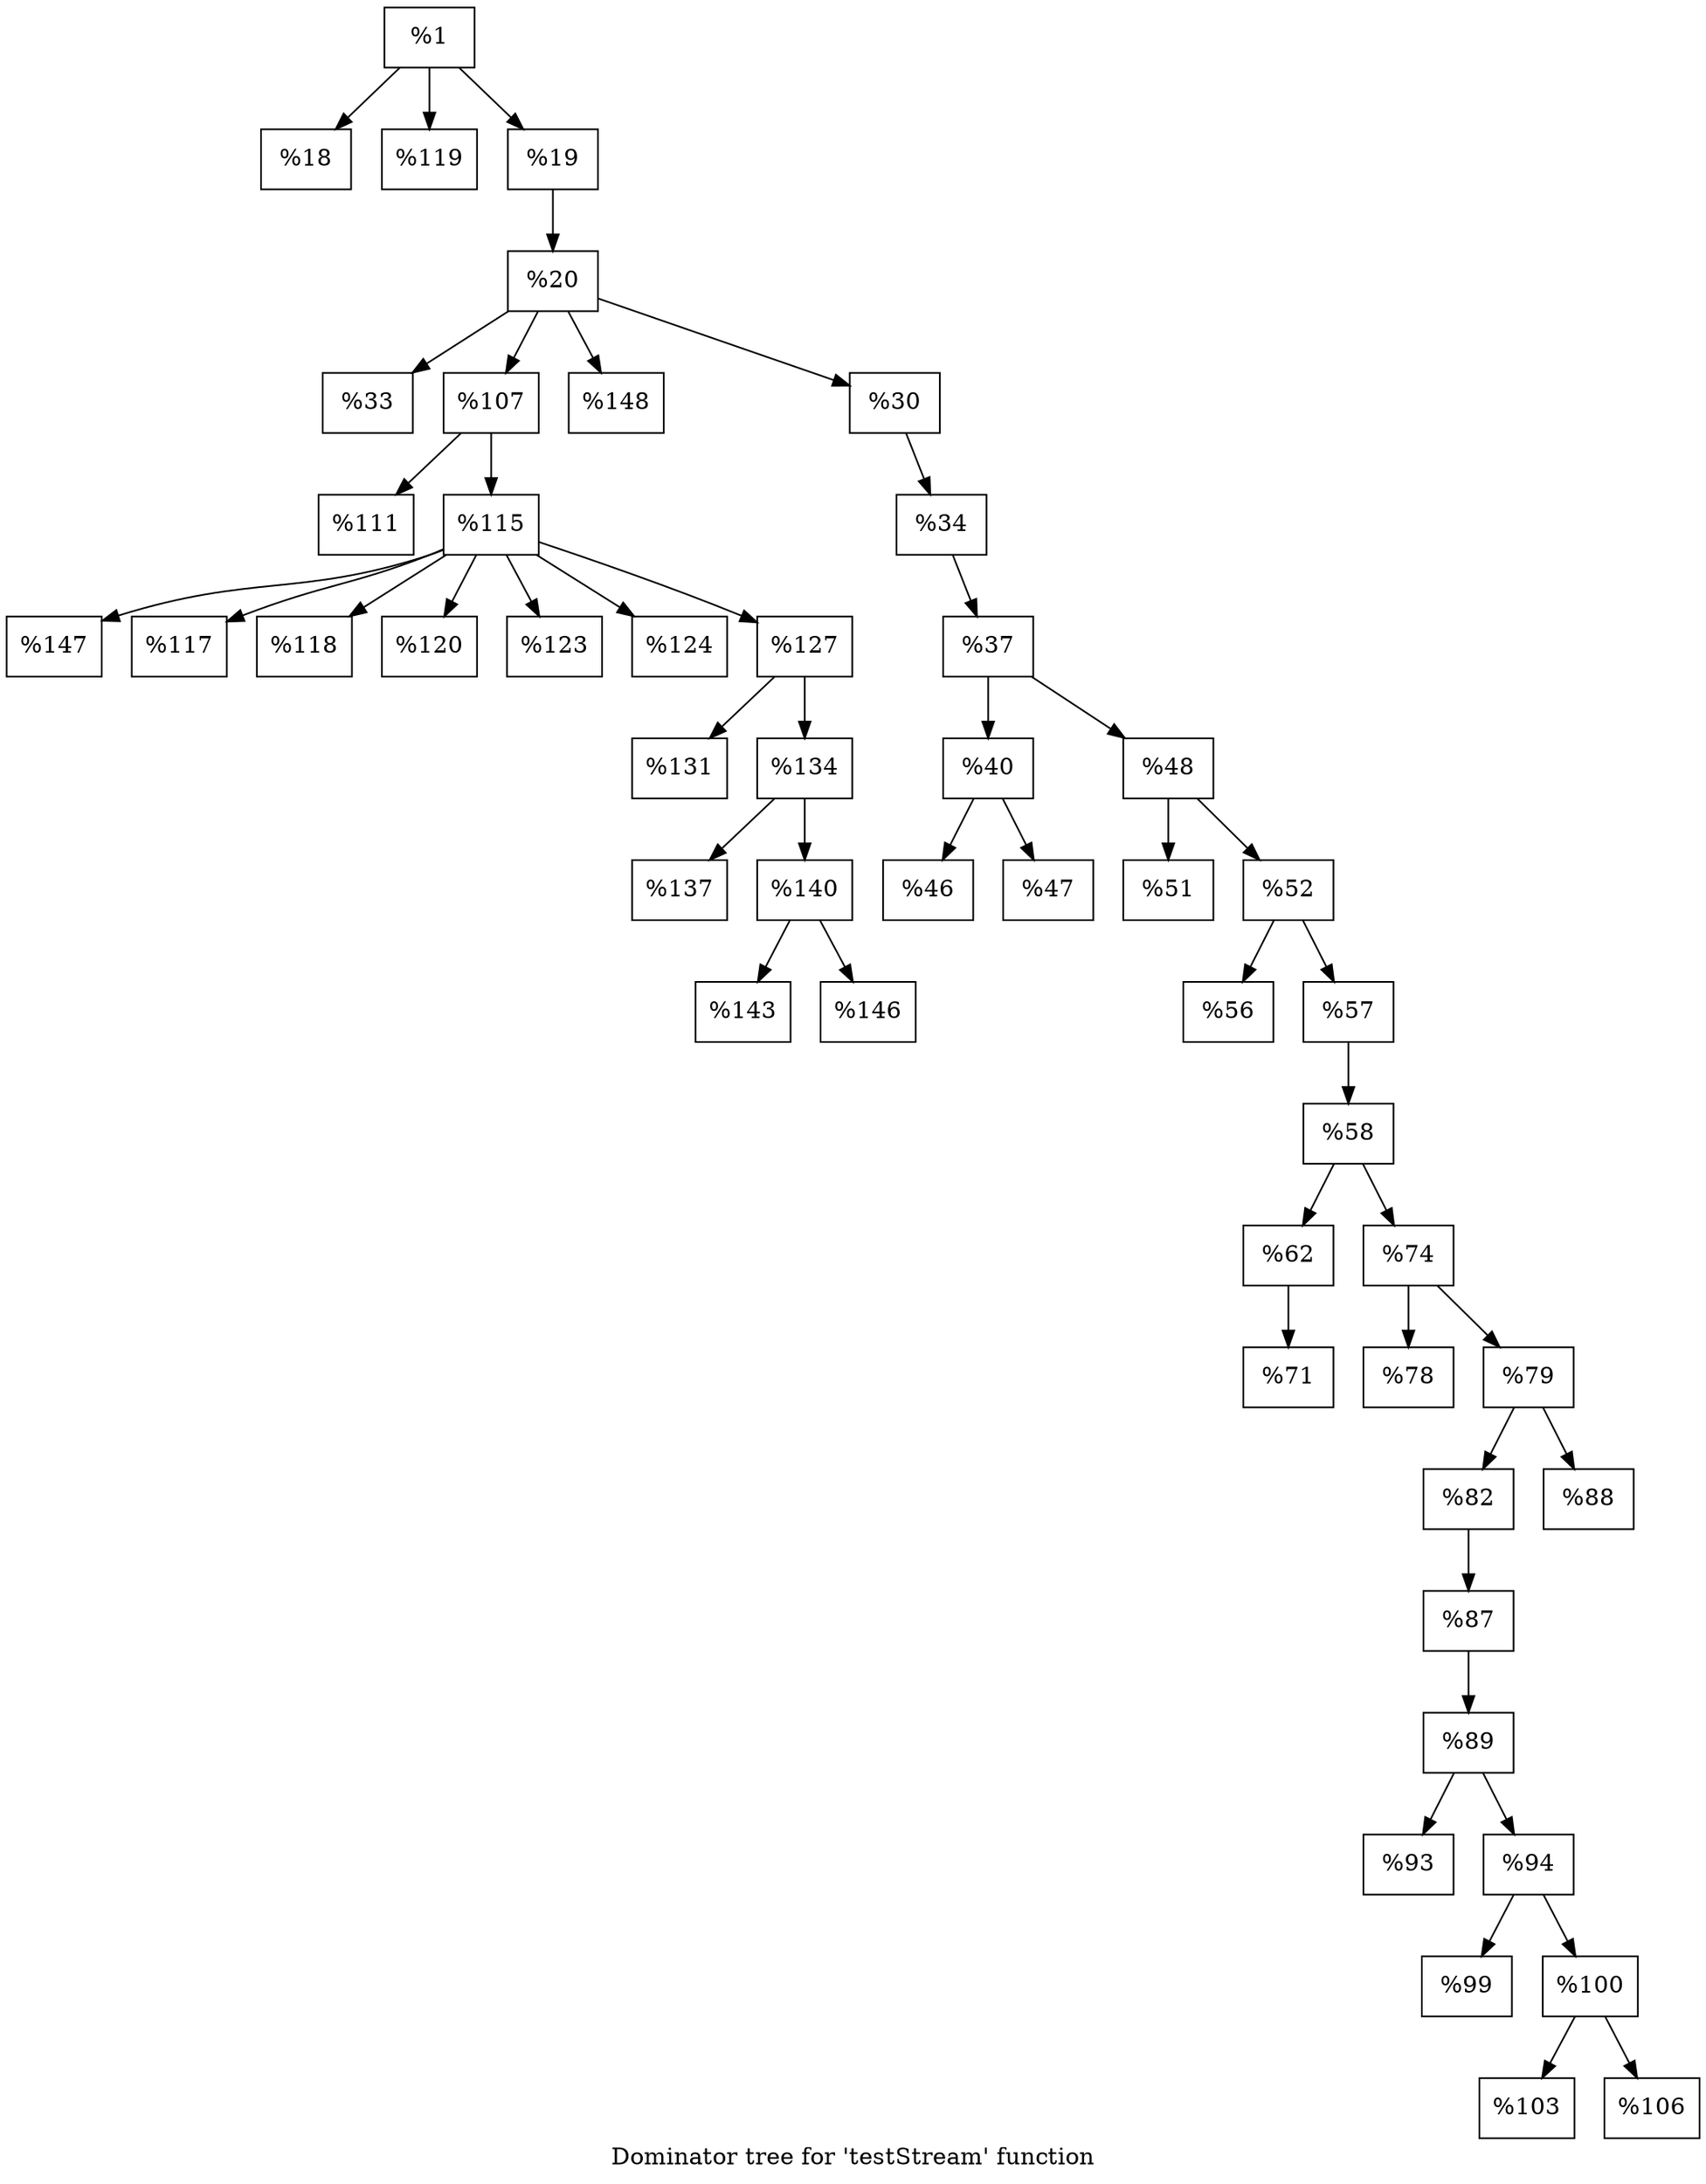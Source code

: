 digraph "Dominator tree for 'testStream' function" {
	label="Dominator tree for 'testStream' function";

	Node0x1e8fff0 [shape=record,label="{%1}"];
	Node0x1e8fff0 -> Node0x1e8dff0;
	Node0x1e8fff0 -> Node0x1e84250;
	Node0x1e8fff0 -> Node0x1e84330;
	Node0x1e8dff0 [shape=record,label="{%18}"];
	Node0x1e84250 [shape=record,label="{%119}"];
	Node0x1e84330 [shape=record,label="{%19}"];
	Node0x1e84330 -> Node0x220bf50;
	Node0x220bf50 [shape=record,label="{%20}"];
	Node0x220bf50 -> Node0x1f2fe30;
	Node0x220bf50 -> Node0x2191420;
	Node0x220bf50 -> Node0x2220630;
	Node0x220bf50 -> Node0x2174a90;
	Node0x1f2fe30 [shape=record,label="{%33}"];
	Node0x2191420 [shape=record,label="{%107}"];
	Node0x2191420 -> Node0x21950f0;
	Node0x2191420 -> Node0x202cd20;
	Node0x21950f0 [shape=record,label="{%111}"];
	Node0x202cd20 [shape=record,label="{%115}"];
	Node0x202cd20 -> Node0x1f2a470;
	Node0x202cd20 -> Node0x1f02870;
	Node0x202cd20 -> Node0x22067f0;
	Node0x202cd20 -> Node0x2173bc0;
	Node0x202cd20 -> Node0x20b8800;
	Node0x202cd20 -> Node0x20bd6e0;
	Node0x202cd20 -> Node0x21769d0;
	Node0x1f2a470 [shape=record,label="{%147}"];
	Node0x1f02870 [shape=record,label="{%117}"];
	Node0x22067f0 [shape=record,label="{%118}"];
	Node0x2173bc0 [shape=record,label="{%120}"];
	Node0x20b8800 [shape=record,label="{%123}"];
	Node0x20bd6e0 [shape=record,label="{%124}"];
	Node0x21769d0 [shape=record,label="{%127}"];
	Node0x21769d0 -> Node0x22286e0;
	Node0x21769d0 -> Node0x217ecf0;
	Node0x22286e0 [shape=record,label="{%131}"];
	Node0x217ecf0 [shape=record,label="{%134}"];
	Node0x217ecf0 -> Node0x21907e0;
	Node0x217ecf0 -> Node0x20bdfb0;
	Node0x21907e0 [shape=record,label="{%137}"];
	Node0x20bdfb0 [shape=record,label="{%140}"];
	Node0x20bdfb0 -> Node0x221d4f0;
	Node0x20bdfb0 -> Node0x20e6e20;
	Node0x221d4f0 [shape=record,label="{%143}"];
	Node0x20e6e20 [shape=record,label="{%146}"];
	Node0x2220630 [shape=record,label="{%148}"];
	Node0x2174a90 [shape=record,label="{%30}"];
	Node0x2174a90 -> Node0x2182b20;
	Node0x2182b20 [shape=record,label="{%34}"];
	Node0x2182b20 -> Node0x22087b0;
	Node0x22087b0 [shape=record,label="{%37}"];
	Node0x22087b0 -> Node0x2201bd0;
	Node0x22087b0 -> Node0x210f750;
	Node0x2201bd0 [shape=record,label="{%40}"];
	Node0x2201bd0 -> Node0x2150550;
	Node0x2201bd0 -> Node0x217fb50;
	Node0x2150550 [shape=record,label="{%46}"];
	Node0x217fb50 [shape=record,label="{%47}"];
	Node0x210f750 [shape=record,label="{%48}"];
	Node0x210f750 -> Node0x20c8c20;
	Node0x210f750 -> Node0x217c360;
	Node0x20c8c20 [shape=record,label="{%51}"];
	Node0x217c360 [shape=record,label="{%52}"];
	Node0x217c360 -> Node0x1f329f0;
	Node0x217c360 -> Node0x1eefba0;
	Node0x1f329f0 [shape=record,label="{%56}"];
	Node0x1eefba0 [shape=record,label="{%57}"];
	Node0x1eefba0 -> Node0x216fc30;
	Node0x216fc30 [shape=record,label="{%58}"];
	Node0x216fc30 -> Node0x2149680;
	Node0x216fc30 -> Node0x216ec50;
	Node0x2149680 [shape=record,label="{%62}"];
	Node0x2149680 -> Node0x1fc3d90;
	Node0x1fc3d90 [shape=record,label="{%71}"];
	Node0x216ec50 [shape=record,label="{%74}"];
	Node0x216ec50 -> Node0x1fac8b0;
	Node0x216ec50 -> Node0x214d980;
	Node0x1fac8b0 [shape=record,label="{%78}"];
	Node0x214d980 [shape=record,label="{%79}"];
	Node0x214d980 -> Node0x218fbd0;
	Node0x214d980 -> Node0x20daf70;
	Node0x218fbd0 [shape=record,label="{%82}"];
	Node0x218fbd0 -> Node0x2200560;
	Node0x2200560 [shape=record,label="{%87}"];
	Node0x2200560 -> Node0x1ef1d60;
	Node0x1ef1d60 [shape=record,label="{%89}"];
	Node0x1ef1d60 -> Node0x1f06f80;
	Node0x1ef1d60 -> Node0x2197e10;
	Node0x1f06f80 [shape=record,label="{%93}"];
	Node0x2197e10 [shape=record,label="{%94}"];
	Node0x2197e10 -> Node0x1f2ea50;
	Node0x2197e10 -> Node0x2182950;
	Node0x1f2ea50 [shape=record,label="{%99}"];
	Node0x2182950 [shape=record,label="{%100}"];
	Node0x2182950 -> Node0x21519d0;
	Node0x2182950 -> Node0x1fbb3e0;
	Node0x21519d0 [shape=record,label="{%103}"];
	Node0x1fbb3e0 [shape=record,label="{%106}"];
	Node0x20daf70 [shape=record,label="{%88}"];
}
